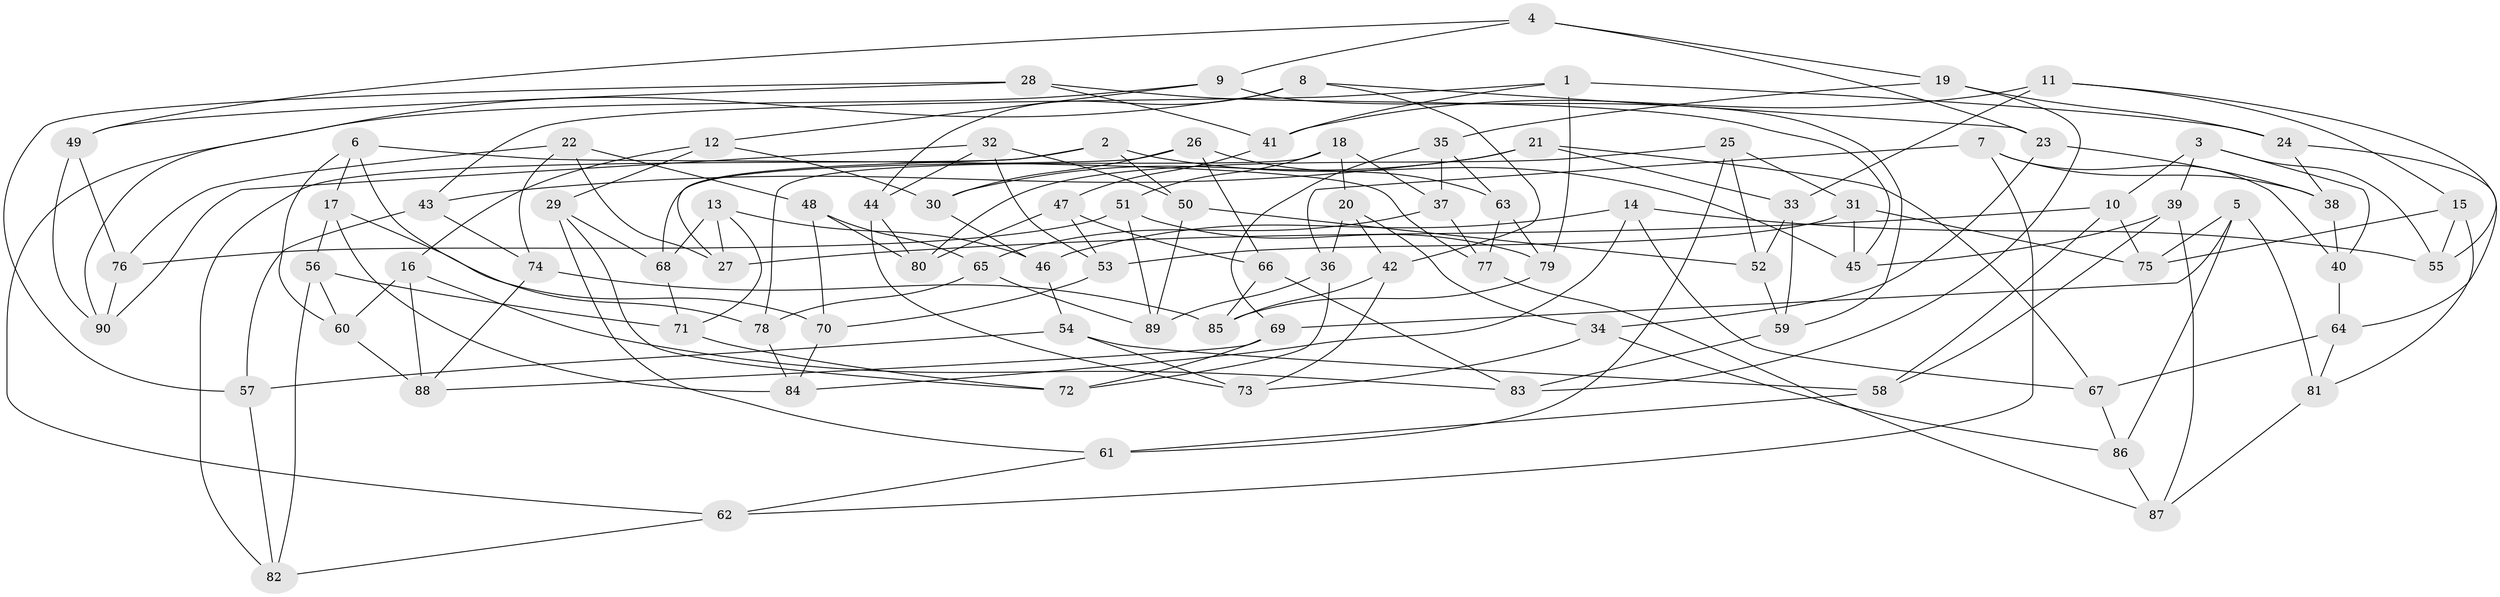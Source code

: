 // coarse degree distribution, {4: 0.53125, 3: 0.09375, 6: 0.125, 5: 0.25}
// Generated by graph-tools (version 1.1) at 2025/38/03/04/25 23:38:15]
// undirected, 90 vertices, 180 edges
graph export_dot {
  node [color=gray90,style=filled];
  1;
  2;
  3;
  4;
  5;
  6;
  7;
  8;
  9;
  10;
  11;
  12;
  13;
  14;
  15;
  16;
  17;
  18;
  19;
  20;
  21;
  22;
  23;
  24;
  25;
  26;
  27;
  28;
  29;
  30;
  31;
  32;
  33;
  34;
  35;
  36;
  37;
  38;
  39;
  40;
  41;
  42;
  43;
  44;
  45;
  46;
  47;
  48;
  49;
  50;
  51;
  52;
  53;
  54;
  55;
  56;
  57;
  58;
  59;
  60;
  61;
  62;
  63;
  64;
  65;
  66;
  67;
  68;
  69;
  70;
  71;
  72;
  73;
  74;
  75;
  76;
  77;
  78;
  79;
  80;
  81;
  82;
  83;
  84;
  85;
  86;
  87;
  88;
  89;
  90;
  1 -- 43;
  1 -- 79;
  1 -- 24;
  1 -- 41;
  2 -- 50;
  2 -- 82;
  2 -- 45;
  2 -- 27;
  3 -- 40;
  3 -- 10;
  3 -- 39;
  3 -- 55;
  4 -- 49;
  4 -- 19;
  4 -- 23;
  4 -- 9;
  5 -- 86;
  5 -- 75;
  5 -- 81;
  5 -- 69;
  6 -- 60;
  6 -- 78;
  6 -- 17;
  6 -- 77;
  7 -- 40;
  7 -- 62;
  7 -- 36;
  7 -- 38;
  8 -- 42;
  8 -- 23;
  8 -- 44;
  8 -- 62;
  9 -- 59;
  9 -- 12;
  9 -- 90;
  10 -- 75;
  10 -- 27;
  10 -- 58;
  11 -- 41;
  11 -- 33;
  11 -- 15;
  11 -- 55;
  12 -- 29;
  12 -- 30;
  12 -- 16;
  13 -- 71;
  13 -- 68;
  13 -- 27;
  13 -- 46;
  14 -- 55;
  14 -- 84;
  14 -- 46;
  14 -- 67;
  15 -- 75;
  15 -- 55;
  15 -- 81;
  16 -- 88;
  16 -- 83;
  16 -- 60;
  17 -- 70;
  17 -- 56;
  17 -- 84;
  18 -- 37;
  18 -- 78;
  18 -- 51;
  18 -- 20;
  19 -- 35;
  19 -- 24;
  19 -- 83;
  20 -- 36;
  20 -- 34;
  20 -- 42;
  21 -- 33;
  21 -- 43;
  21 -- 30;
  21 -- 67;
  22 -- 76;
  22 -- 74;
  22 -- 27;
  22 -- 48;
  23 -- 34;
  23 -- 38;
  24 -- 38;
  24 -- 64;
  25 -- 52;
  25 -- 61;
  25 -- 31;
  25 -- 80;
  26 -- 30;
  26 -- 63;
  26 -- 66;
  26 -- 68;
  28 -- 57;
  28 -- 41;
  28 -- 45;
  28 -- 49;
  29 -- 72;
  29 -- 68;
  29 -- 61;
  30 -- 46;
  31 -- 75;
  31 -- 53;
  31 -- 45;
  32 -- 50;
  32 -- 44;
  32 -- 90;
  32 -- 53;
  33 -- 59;
  33 -- 52;
  34 -- 86;
  34 -- 73;
  35 -- 63;
  35 -- 37;
  35 -- 69;
  36 -- 72;
  36 -- 89;
  37 -- 77;
  37 -- 65;
  38 -- 40;
  39 -- 87;
  39 -- 45;
  39 -- 58;
  40 -- 64;
  41 -- 47;
  42 -- 73;
  42 -- 85;
  43 -- 57;
  43 -- 74;
  44 -- 73;
  44 -- 80;
  46 -- 54;
  47 -- 80;
  47 -- 66;
  47 -- 53;
  48 -- 80;
  48 -- 65;
  48 -- 70;
  49 -- 90;
  49 -- 76;
  50 -- 52;
  50 -- 89;
  51 -- 79;
  51 -- 76;
  51 -- 89;
  52 -- 59;
  53 -- 70;
  54 -- 58;
  54 -- 73;
  54 -- 57;
  56 -- 60;
  56 -- 71;
  56 -- 82;
  57 -- 82;
  58 -- 61;
  59 -- 83;
  60 -- 88;
  61 -- 62;
  62 -- 82;
  63 -- 79;
  63 -- 77;
  64 -- 81;
  64 -- 67;
  65 -- 89;
  65 -- 78;
  66 -- 83;
  66 -- 85;
  67 -- 86;
  68 -- 71;
  69 -- 88;
  69 -- 72;
  70 -- 84;
  71 -- 72;
  74 -- 85;
  74 -- 88;
  76 -- 90;
  77 -- 87;
  78 -- 84;
  79 -- 85;
  81 -- 87;
  86 -- 87;
}
